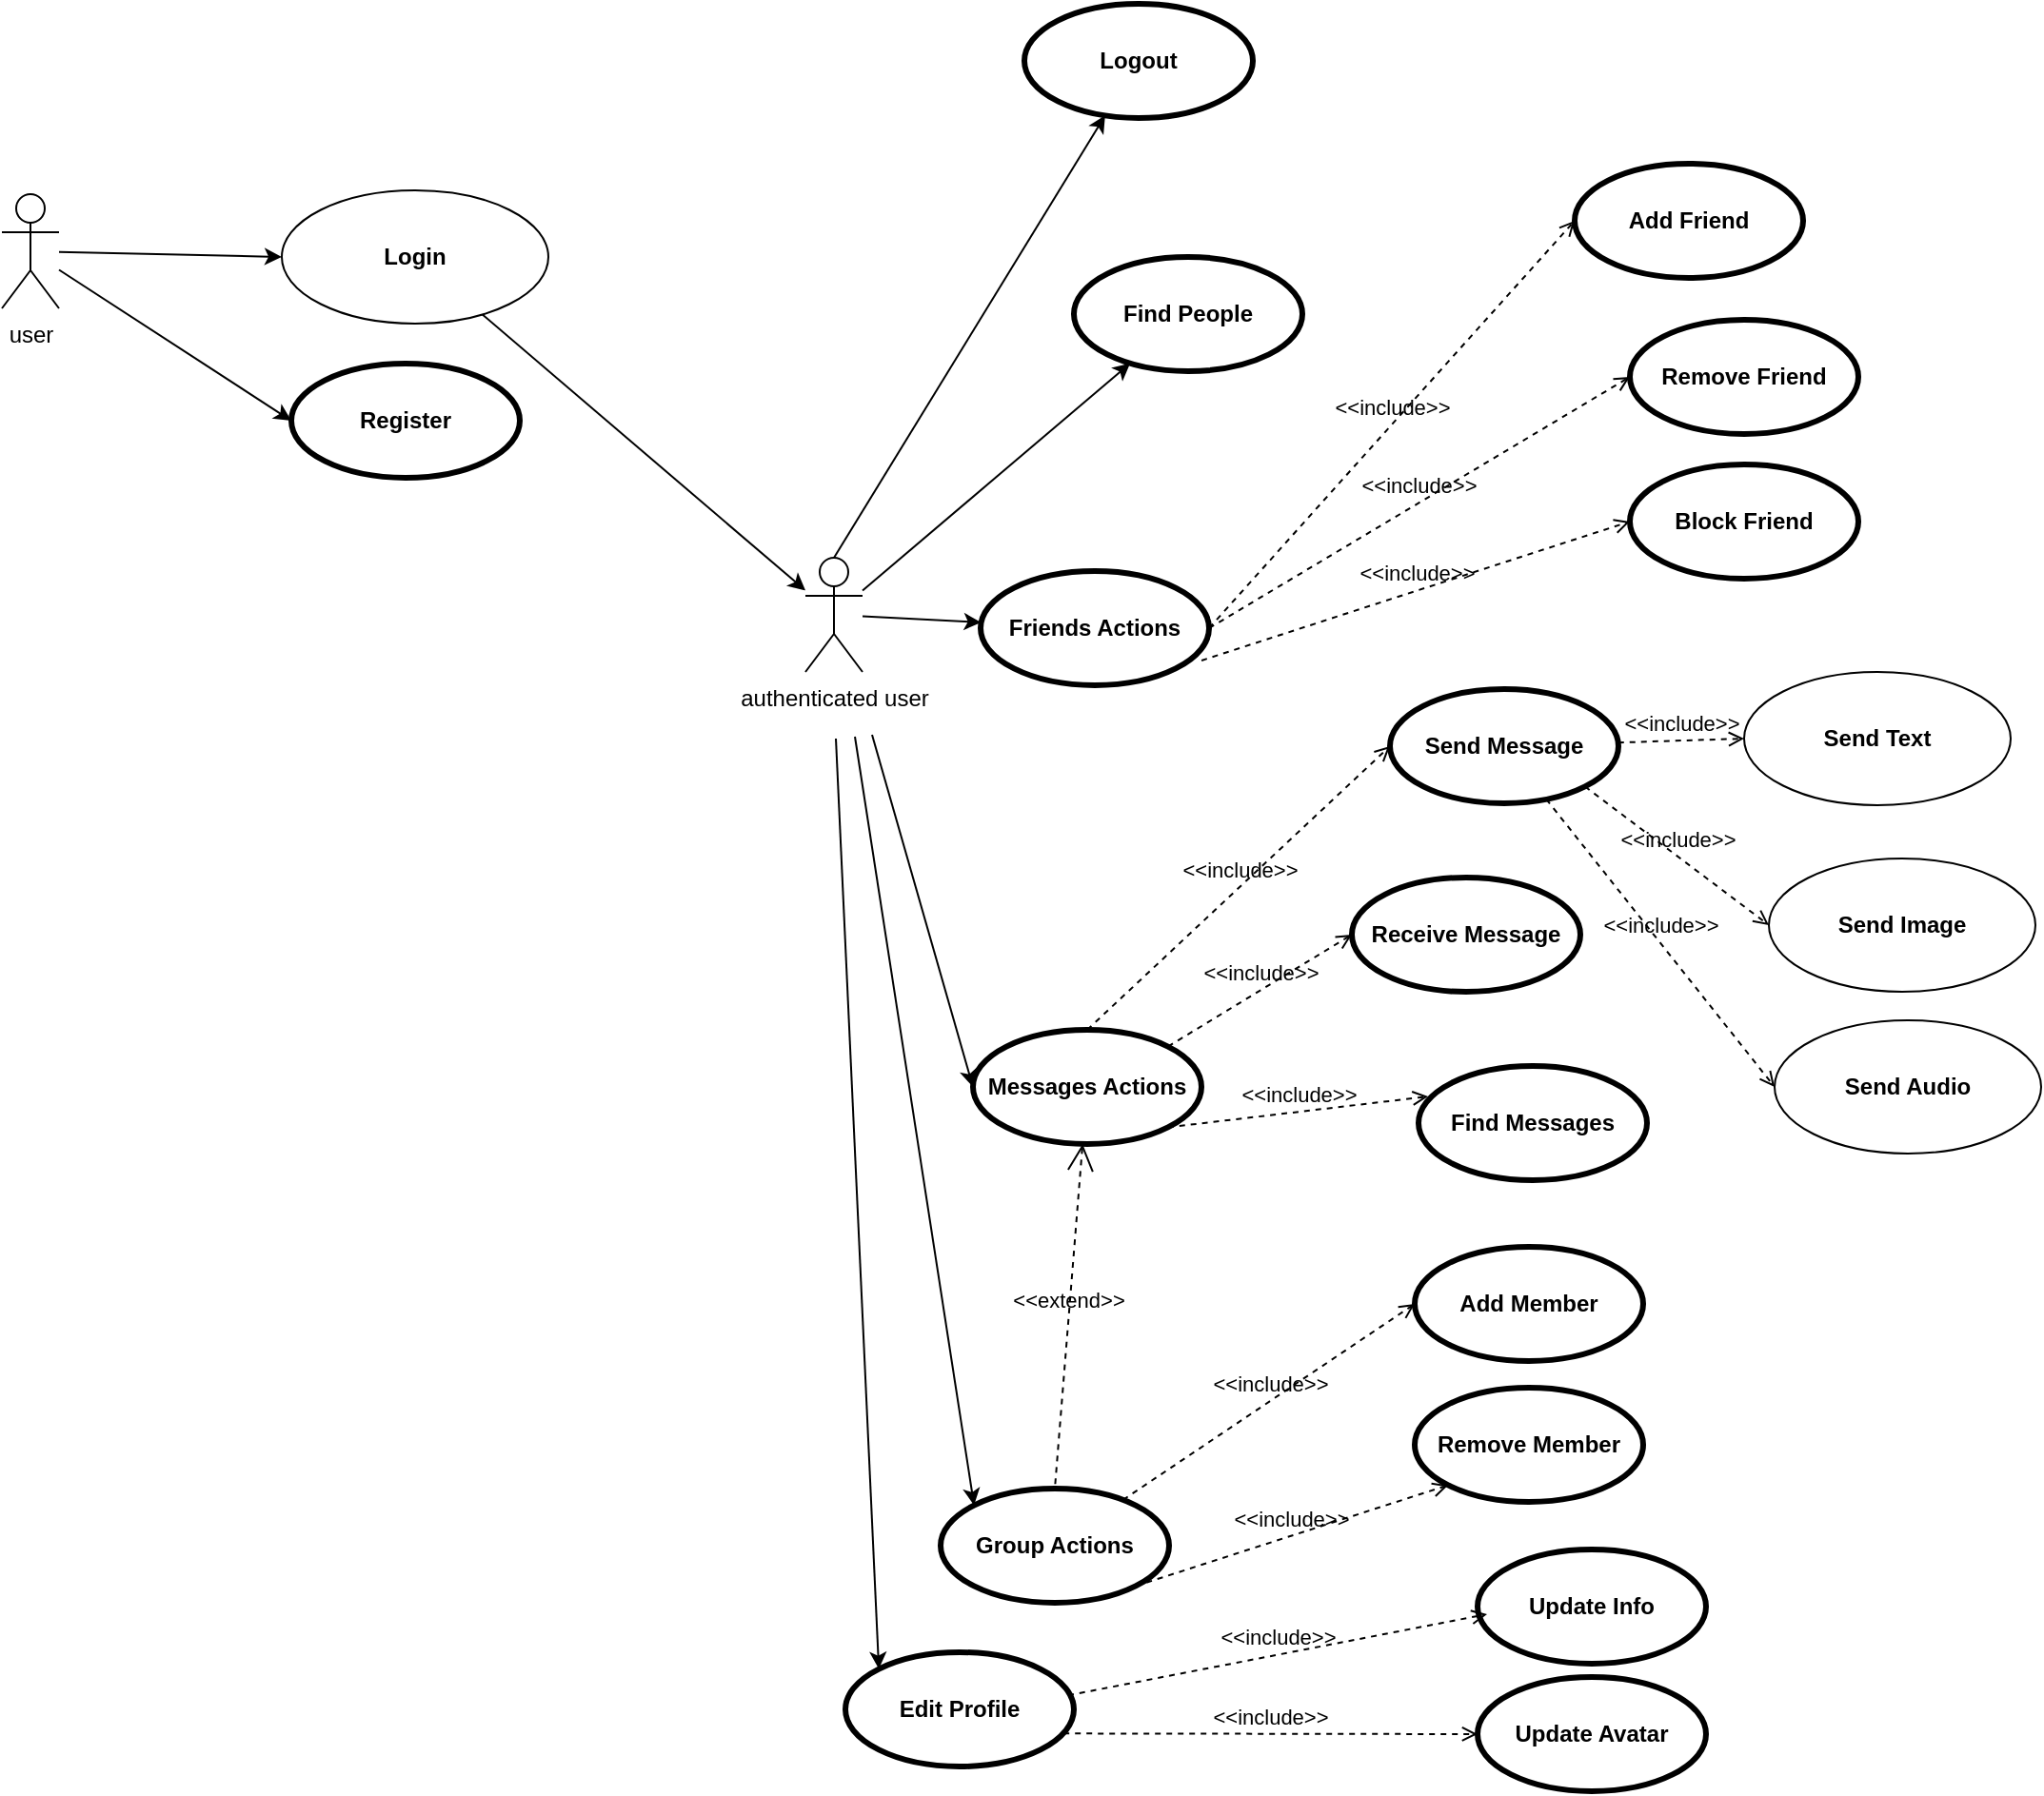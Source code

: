 <mxfile version="13.7.9" type="device"><diagram id="1tqPaZU90aysIyebRyxs" name="Page-1"><mxGraphModel dx="1278" dy="948" grid="0" gridSize="10" guides="1" tooltips="1" connect="1" arrows="1" fold="1" page="0" pageScale="1" pageWidth="850" pageHeight="1100" math="0" shadow="0"><root><mxCell id="0"/><mxCell id="1" parent="0"/><mxCell id="vqHUMTeXw19Fi7oovUrR-19" style="edgeStyle=none;rounded=0;orthogonalLoop=1;jettySize=auto;html=1;entryX=0;entryY=0.5;entryDx=0;entryDy=0;" edge="1" parent="1" source="vqHUMTeXw19Fi7oovUrR-1" target="vqHUMTeXw19Fi7oovUrR-11"><mxGeometry relative="1" as="geometry"><mxPoint x="188" y="191" as="targetPoint"/></mxGeometry></mxCell><mxCell id="vqHUMTeXw19Fi7oovUrR-1" value="user" style="shape=umlActor;html=1;verticalLabelPosition=bottom;verticalAlign=top;align=center;" vertex="1" parent="1"><mxGeometry x="80" y="161" width="30" height="60" as="geometry"/></mxCell><mxCell id="vqHUMTeXw19Fi7oovUrR-8" value="Logout" style="shape=ellipse;html=1;strokeWidth=3;fontStyle=1;whiteSpace=wrap;align=center;perimeter=ellipsePerimeter;" vertex="1" parent="1"><mxGeometry x="617" y="61" width="120" height="60" as="geometry"/></mxCell><mxCell id="vqHUMTeXw19Fi7oovUrR-9" value="Register&lt;span style=&quot;color: rgba(0 , 0 , 0 , 0) ; font-family: monospace ; font-size: 0px ; font-weight: 400&quot;&gt;%3CmxGraphModel%3E%3Croot%3E%3CmxCell%20id%3D%220%22%2F%3E%3CmxCell%20id%3D%221%22%20parent%3D%220%22%2F%3E%3CmxCell%20id%3D%222%22%20value%3D%22Login%22%20style%3D%22shape%3Dellipse%3Bhtml%3D1%3BstrokeWidth%3D3%3BfontStyle%3D1%3BwhiteSpace%3Dwrap%3Balign%3Dcenter%3Bperimeter%3DellipsePerimeter%3B%22%20vertex%3D%221%22%20parent%3D%221%22%3E%3CmxGeometry%20x%3D%22448%22%20y%3D%22301%22%20width%3D%22120%22%20height%3D%2260%22%20as%3D%22geometry%22%2F%3E%3C%2FmxCell%3E%3C%2Froot%3E%3C%2FmxGraphModel%3E&lt;/span&gt;" style="shape=ellipse;html=1;strokeWidth=3;fontStyle=1;whiteSpace=wrap;align=center;perimeter=ellipsePerimeter;" vertex="1" parent="1"><mxGeometry x="232" y="250" width="120" height="60" as="geometry"/></mxCell><mxCell id="vqHUMTeXw19Fi7oovUrR-13" style="rounded=0;orthogonalLoop=1;jettySize=auto;html=1;exitX=0.5;exitY=0;exitDx=0;exitDy=0;exitPerimeter=0;" edge="1" parent="1" source="vqHUMTeXw19Fi7oovUrR-21" target="vqHUMTeXw19Fi7oovUrR-8"><mxGeometry relative="1" as="geometry"><mxPoint x="612" y="201" as="sourcePoint"/></mxGeometry></mxCell><mxCell id="vqHUMTeXw19Fi7oovUrR-14" style="rounded=0;orthogonalLoop=1;jettySize=auto;html=1;entryX=0;entryY=0.5;entryDx=0;entryDy=0;" edge="1" parent="1" source="vqHUMTeXw19Fi7oovUrR-1" target="vqHUMTeXw19Fi7oovUrR-9"><mxGeometry relative="1" as="geometry"/></mxCell><mxCell id="vqHUMTeXw19Fi7oovUrR-24" style="edgeStyle=none;rounded=0;orthogonalLoop=1;jettySize=auto;html=1;" edge="1" parent="1" source="vqHUMTeXw19Fi7oovUrR-11" target="vqHUMTeXw19Fi7oovUrR-21"><mxGeometry relative="1" as="geometry"/></mxCell><mxCell id="vqHUMTeXw19Fi7oovUrR-11" value="&lt;span style=&quot;font-weight: 700&quot;&gt;Login&lt;/span&gt;" style="ellipse;whiteSpace=wrap;html=1;" vertex="1" parent="1"><mxGeometry x="227" y="159" width="140" height="70" as="geometry"/></mxCell><mxCell id="vqHUMTeXw19Fi7oovUrR-15" value="Send Message&lt;span style=&quot;color: rgba(0 , 0 , 0 , 0) ; font-family: monospace ; font-size: 0px ; font-weight: 400&quot;&gt;%3CmxGraphModel%3E%3Croot%3E%3CmxCell%20id%3D%220%22%2F%3E%3CmxCell%20id%3D%221%22%20parent%3D%220%22%2F%3E%3CmxCell%20id%3D%222%22%20value%3D%22Manage%20messages%22%20style%3D%22shape%3Dellipse%3Bhtml%3D1%3BstrokeWidth%3D3%3BfontStyle%3D1%3BwhiteSpace%3Dwrap%3Balign%3Dcenter%3Bperimeter%3DellipsePerimeter%3B%22%20vertex%3D%221%22%20parent%3D%221%22%3E%3CmxGeometry%20x%3D%22221%22%20y%3D%22419%22%20width%3D%22120%22%20height%3D%2260%22%20as%3D%22geometry%22%2F%3E%3C%2FmxCell%3E%3C%2Froot%3E%3C%2FmxGraphModel%3E&lt;/span&gt;" style="shape=ellipse;html=1;strokeWidth=3;fontStyle=1;whiteSpace=wrap;align=center;perimeter=ellipsePerimeter;" vertex="1" parent="1"><mxGeometry x="809" y="421" width="120" height="60" as="geometry"/></mxCell><mxCell id="vqHUMTeXw19Fi7oovUrR-16" value="Receive Message" style="shape=ellipse;html=1;strokeWidth=3;fontStyle=1;whiteSpace=wrap;align=center;perimeter=ellipsePerimeter;" vertex="1" parent="1"><mxGeometry x="789" y="520" width="120" height="60" as="geometry"/></mxCell><mxCell id="vqHUMTeXw19Fi7oovUrR-17" value="Find People&lt;span style=&quot;color: rgba(0 , 0 , 0 , 0) ; font-family: monospace ; font-size: 0px ; font-weight: 400&quot;&gt;%3CmxGraphModel%3E%3Croot%3E%3CmxCell%20id%3D%220%22%2F%3E%3CmxCell%20id%3D%221%22%20parent%3D%220%22%2F%3E%3CmxCell%20id%3D%222%22%20value%3D%22Receive%20Message%22%20style%3D%22shape%3Dellipse%3Bhtml%3D1%3BstrokeWidth%3D3%3BfontStyle%3D1%3BwhiteSpace%3Dwrap%3Balign%3Dcenter%3Bperimeter%3DellipsePerimeter%3B%22%20vertex%3D%221%22%20parent%3D%221%22%3E%3CmxGeometry%20x%3D%22211%22%20y%3D%22471%22%20width%3D%22120%22%20height%3D%2260%22%20as%3D%22geometry%22%2F%3E%3C%2FmxCell%3E%3C%2Froot%3E%3C%2FmxGraphModel%3E&lt;/span&gt;" style="shape=ellipse;html=1;strokeWidth=3;fontStyle=1;whiteSpace=wrap;align=center;perimeter=ellipsePerimeter;" vertex="1" parent="1"><mxGeometry x="643" y="194" width="120" height="60" as="geometry"/></mxCell><mxCell id="vqHUMTeXw19Fi7oovUrR-18" value="Find Messages" style="shape=ellipse;html=1;strokeWidth=3;fontStyle=1;whiteSpace=wrap;align=center;perimeter=ellipsePerimeter;" vertex="1" parent="1"><mxGeometry x="824" y="619" width="120" height="60" as="geometry"/></mxCell><mxCell id="vqHUMTeXw19Fi7oovUrR-26" style="edgeStyle=none;rounded=0;orthogonalLoop=1;jettySize=auto;html=1;" edge="1" parent="1" source="vqHUMTeXw19Fi7oovUrR-21" target="vqHUMTeXw19Fi7oovUrR-17"><mxGeometry relative="1" as="geometry"/></mxCell><mxCell id="vqHUMTeXw19Fi7oovUrR-48" style="edgeStyle=none;rounded=0;orthogonalLoop=1;jettySize=auto;html=1;entryX=0;entryY=0.5;entryDx=0;entryDy=0;" edge="1" parent="1" target="vqHUMTeXw19Fi7oovUrR-47"><mxGeometry relative="1" as="geometry"><mxPoint x="537" y="445" as="sourcePoint"/></mxGeometry></mxCell><mxCell id="vqHUMTeXw19Fi7oovUrR-52" style="edgeStyle=none;rounded=0;orthogonalLoop=1;jettySize=auto;html=1;" edge="1" parent="1" source="vqHUMTeXw19Fi7oovUrR-21" target="vqHUMTeXw19Fi7oovUrR-41"><mxGeometry relative="1" as="geometry"/></mxCell><mxCell id="vqHUMTeXw19Fi7oovUrR-60" style="edgeStyle=none;rounded=0;orthogonalLoop=1;jettySize=auto;html=1;entryX=0;entryY=0;entryDx=0;entryDy=0;" edge="1" parent="1" target="vqHUMTeXw19Fi7oovUrR-59"><mxGeometry relative="1" as="geometry"><mxPoint x="518" y="447" as="sourcePoint"/></mxGeometry></mxCell><mxCell id="vqHUMTeXw19Fi7oovUrR-67" style="edgeStyle=none;rounded=0;orthogonalLoop=1;jettySize=auto;html=1;entryX=0;entryY=0;entryDx=0;entryDy=0;" edge="1" parent="1" target="vqHUMTeXw19Fi7oovUrR-46"><mxGeometry relative="1" as="geometry"><mxPoint x="528" y="446" as="sourcePoint"/></mxGeometry></mxCell><mxCell id="vqHUMTeXw19Fi7oovUrR-21" value="authenticated user" style="shape=umlActor;html=1;verticalLabelPosition=bottom;verticalAlign=top;align=center;" vertex="1" parent="1"><mxGeometry x="502" y="352" width="30" height="60" as="geometry"/></mxCell><mxCell id="vqHUMTeXw19Fi7oovUrR-28" value="&amp;lt;&amp;lt;include&amp;gt;&amp;gt;" style="edgeStyle=none;html=1;endArrow=open;verticalAlign=bottom;dashed=1;labelBackgroundColor=none;entryX=0;entryY=0.5;entryDx=0;entryDy=0;" edge="1" parent="1" source="vqHUMTeXw19Fi7oovUrR-15" target="vqHUMTeXw19Fi7oovUrR-29"><mxGeometry width="160" relative="1" as="geometry"><mxPoint x="914" y="343" as="sourcePoint"/><mxPoint x="1040" y="301" as="targetPoint"/></mxGeometry></mxCell><mxCell id="vqHUMTeXw19Fi7oovUrR-29" value="&lt;span style=&quot;font-weight: 700&quot;&gt;Send Text&lt;/span&gt;" style="ellipse;whiteSpace=wrap;html=1;" vertex="1" parent="1"><mxGeometry x="995" y="412" width="140" height="70" as="geometry"/></mxCell><mxCell id="vqHUMTeXw19Fi7oovUrR-30" value="&lt;span style=&quot;font-weight: 700&quot;&gt;Send Image&lt;/span&gt;" style="ellipse;whiteSpace=wrap;html=1;" vertex="1" parent="1"><mxGeometry x="1008" y="510" width="140" height="70" as="geometry"/></mxCell><mxCell id="vqHUMTeXw19Fi7oovUrR-31" value="&lt;span style=&quot;font-weight: 700&quot;&gt;Send Audio&lt;/span&gt;" style="ellipse;whiteSpace=wrap;html=1;" vertex="1" parent="1"><mxGeometry x="1011" y="595" width="140" height="70" as="geometry"/></mxCell><mxCell id="vqHUMTeXw19Fi7oovUrR-33" value="&amp;lt;&amp;lt;include&amp;gt;&amp;gt;" style="edgeStyle=none;html=1;endArrow=open;verticalAlign=bottom;dashed=1;labelBackgroundColor=none;entryX=0;entryY=0.5;entryDx=0;entryDy=0;exitX=1;exitY=1;exitDx=0;exitDy=0;" edge="1" parent="1" source="vqHUMTeXw19Fi7oovUrR-15" target="vqHUMTeXw19Fi7oovUrR-30"><mxGeometry width="160" relative="1" as="geometry"><mxPoint x="911" y="348" as="sourcePoint"/><mxPoint x="1050" y="311" as="targetPoint"/></mxGeometry></mxCell><mxCell id="vqHUMTeXw19Fi7oovUrR-34" value="&amp;lt;&amp;lt;include&amp;gt;&amp;gt;" style="edgeStyle=none;html=1;endArrow=open;verticalAlign=bottom;dashed=1;labelBackgroundColor=none;entryX=0;entryY=0.5;entryDx=0;entryDy=0;" edge="1" parent="1" source="vqHUMTeXw19Fi7oovUrR-15" target="vqHUMTeXw19Fi7oovUrR-31"><mxGeometry width="160" relative="1" as="geometry"><mxPoint x="928.682" y="350.652" as="sourcePoint"/><mxPoint x="1060" y="321" as="targetPoint"/></mxGeometry></mxCell><mxCell id="vqHUMTeXw19Fi7oovUrR-39" value="Add Friend" style="shape=ellipse;html=1;strokeWidth=3;fontStyle=1;whiteSpace=wrap;align=center;perimeter=ellipsePerimeter;" vertex="1" parent="1"><mxGeometry x="906" y="145" width="120" height="60" as="geometry"/></mxCell><mxCell id="vqHUMTeXw19Fi7oovUrR-40" value="Remove Friend" style="shape=ellipse;html=1;strokeWidth=3;fontStyle=1;whiteSpace=wrap;align=center;perimeter=ellipsePerimeter;" vertex="1" parent="1"><mxGeometry x="935" y="227" width="120" height="60" as="geometry"/></mxCell><mxCell id="vqHUMTeXw19Fi7oovUrR-41" value="Friends Actions" style="shape=ellipse;html=1;strokeWidth=3;fontStyle=1;whiteSpace=wrap;align=center;perimeter=ellipsePerimeter;" vertex="1" parent="1"><mxGeometry x="594" y="359" width="120" height="60" as="geometry"/></mxCell><mxCell id="vqHUMTeXw19Fi7oovUrR-42" value="Block Friend" style="shape=ellipse;html=1;strokeWidth=3;fontStyle=1;whiteSpace=wrap;align=center;perimeter=ellipsePerimeter;" vertex="1" parent="1"><mxGeometry x="935" y="303" width="120" height="60" as="geometry"/></mxCell><mxCell id="vqHUMTeXw19Fi7oovUrR-43" value="&amp;lt;&amp;lt;include&amp;gt;&amp;gt;" style="edgeStyle=none;html=1;endArrow=open;verticalAlign=bottom;dashed=1;labelBackgroundColor=none;exitX=1;exitY=0.5;exitDx=0;exitDy=0;entryX=0;entryY=0.5;entryDx=0;entryDy=0;" edge="1" parent="1" source="vqHUMTeXw19Fi7oovUrR-41" target="vqHUMTeXw19Fi7oovUrR-39"><mxGeometry width="160" relative="1" as="geometry"><mxPoint x="920" y="620" as="sourcePoint"/><mxPoint x="1080" y="620" as="targetPoint"/></mxGeometry></mxCell><mxCell id="vqHUMTeXw19Fi7oovUrR-44" value="&amp;lt;&amp;lt;include&amp;gt;&amp;gt;" style="edgeStyle=none;html=1;endArrow=open;verticalAlign=bottom;dashed=1;labelBackgroundColor=none;entryX=0;entryY=0.5;entryDx=0;entryDy=0;exitX=1;exitY=0.5;exitDx=0;exitDy=0;" edge="1" parent="1" source="vqHUMTeXw19Fi7oovUrR-41" target="vqHUMTeXw19Fi7oovUrR-40"><mxGeometry width="160" relative="1" as="geometry"><mxPoint x="654" y="610" as="sourcePoint"/><mxPoint x="814" y="610" as="targetPoint"/></mxGeometry></mxCell><mxCell id="vqHUMTeXw19Fi7oovUrR-45" value="&amp;lt;&amp;lt;include&amp;gt;&amp;gt;" style="edgeStyle=none;html=1;endArrow=open;verticalAlign=bottom;dashed=1;labelBackgroundColor=none;entryX=0;entryY=0.5;entryDx=0;entryDy=0;exitX=0.967;exitY=0.783;exitDx=0;exitDy=0;exitPerimeter=0;" edge="1" parent="1" source="vqHUMTeXw19Fi7oovUrR-41" target="vqHUMTeXw19Fi7oovUrR-42"><mxGeometry width="160" relative="1" as="geometry"><mxPoint x="785" y="743" as="sourcePoint"/><mxPoint x="945" y="743" as="targetPoint"/></mxGeometry></mxCell><mxCell id="vqHUMTeXw19Fi7oovUrR-46" value="Group Actions" style="shape=ellipse;html=1;strokeWidth=3;fontStyle=1;whiteSpace=wrap;align=center;perimeter=ellipsePerimeter;" vertex="1" parent="1"><mxGeometry x="573" y="841" width="120" height="60" as="geometry"/></mxCell><mxCell id="vqHUMTeXw19Fi7oovUrR-47" value="Messages Actions" style="shape=ellipse;html=1;strokeWidth=3;fontStyle=1;whiteSpace=wrap;align=center;perimeter=ellipsePerimeter;" vertex="1" parent="1"><mxGeometry x="590" y="600" width="120" height="60" as="geometry"/></mxCell><mxCell id="vqHUMTeXw19Fi7oovUrR-49" value="&amp;lt;&amp;lt;include&amp;gt;&amp;gt;" style="edgeStyle=none;html=1;endArrow=open;verticalAlign=bottom;dashed=1;labelBackgroundColor=none;exitX=1;exitY=0;exitDx=0;exitDy=0;entryX=0;entryY=0.5;entryDx=0;entryDy=0;" edge="1" parent="1" source="vqHUMTeXw19Fi7oovUrR-47" target="vqHUMTeXw19Fi7oovUrR-16"><mxGeometry width="160" relative="1" as="geometry"><mxPoint x="727" y="295" as="sourcePoint"/><mxPoint x="887" y="295" as="targetPoint"/></mxGeometry></mxCell><mxCell id="vqHUMTeXw19Fi7oovUrR-50" value="&amp;lt;&amp;lt;include&amp;gt;&amp;gt;" style="edgeStyle=none;html=1;endArrow=open;verticalAlign=bottom;dashed=1;labelBackgroundColor=none;exitX=0.5;exitY=0;exitDx=0;exitDy=0;entryX=0;entryY=0.5;entryDx=0;entryDy=0;" edge="1" parent="1" source="vqHUMTeXw19Fi7oovUrR-47" target="vqHUMTeXw19Fi7oovUrR-15"><mxGeometry width="160" relative="1" as="geometry"><mxPoint x="695" y="426" as="sourcePoint"/><mxPoint x="575" y="495" as="targetPoint"/></mxGeometry></mxCell><mxCell id="vqHUMTeXw19Fi7oovUrR-51" value="&amp;lt;&amp;lt;include&amp;gt;&amp;gt;" style="edgeStyle=none;html=1;endArrow=open;verticalAlign=bottom;dashed=1;labelBackgroundColor=none;exitX=1;exitY=1;exitDx=0;exitDy=0;entryX=0.042;entryY=0.267;entryDx=0;entryDy=0;entryPerimeter=0;" edge="1" parent="1" source="vqHUMTeXw19Fi7oovUrR-47" target="vqHUMTeXw19Fi7oovUrR-18"><mxGeometry width="160" relative="1" as="geometry"><mxPoint x="736" y="436" as="sourcePoint"/><mxPoint x="896" y="436" as="targetPoint"/></mxGeometry></mxCell><mxCell id="vqHUMTeXw19Fi7oovUrR-53" value="&amp;lt;&amp;lt;extend&amp;gt;&amp;gt;" style="edgeStyle=none;html=1;startArrow=open;endArrow=none;startSize=12;verticalAlign=bottom;dashed=1;labelBackgroundColor=none;entryX=0.5;entryY=0;entryDx=0;entryDy=0;" edge="1" parent="1" source="vqHUMTeXw19Fi7oovUrR-47" target="vqHUMTeXw19Fi7oovUrR-46"><mxGeometry width="160" relative="1" as="geometry"><mxPoint x="498" y="650" as="sourcePoint"/><mxPoint x="658" y="650" as="targetPoint"/></mxGeometry></mxCell><mxCell id="vqHUMTeXw19Fi7oovUrR-55" value="Add Member" style="shape=ellipse;html=1;strokeWidth=3;fontStyle=1;whiteSpace=wrap;align=center;perimeter=ellipsePerimeter;" vertex="1" parent="1"><mxGeometry x="822" y="714" width="120" height="60" as="geometry"/></mxCell><mxCell id="vqHUMTeXw19Fi7oovUrR-56" value="Remove Member" style="shape=ellipse;html=1;strokeWidth=3;fontStyle=1;whiteSpace=wrap;align=center;perimeter=ellipsePerimeter;" vertex="1" parent="1"><mxGeometry x="822" y="788" width="120" height="60" as="geometry"/></mxCell><mxCell id="vqHUMTeXw19Fi7oovUrR-59" value="Edit Profile" style="shape=ellipse;html=1;strokeWidth=3;fontStyle=1;whiteSpace=wrap;align=center;perimeter=ellipsePerimeter;" vertex="1" parent="1"><mxGeometry x="523" y="927" width="120" height="60" as="geometry"/></mxCell><mxCell id="vqHUMTeXw19Fi7oovUrR-61" value="Update Info" style="shape=ellipse;html=1;strokeWidth=3;fontStyle=1;whiteSpace=wrap;align=center;perimeter=ellipsePerimeter;" vertex="1" parent="1"><mxGeometry x="855" y="873" width="120" height="60" as="geometry"/></mxCell><mxCell id="vqHUMTeXw19Fi7oovUrR-62" value="Update Avatar" style="shape=ellipse;html=1;strokeWidth=3;fontStyle=1;whiteSpace=wrap;align=center;perimeter=ellipsePerimeter;" vertex="1" parent="1"><mxGeometry x="855" y="940" width="120" height="60" as="geometry"/></mxCell><mxCell id="vqHUMTeXw19Fi7oovUrR-63" value="&amp;lt;&amp;lt;include&amp;gt;&amp;gt;" style="edgeStyle=none;html=1;endArrow=open;verticalAlign=bottom;dashed=1;labelBackgroundColor=none;entryX=0;entryY=0.5;entryDx=0;entryDy=0;" edge="1" parent="1" source="vqHUMTeXw19Fi7oovUrR-46" target="vqHUMTeXw19Fi7oovUrR-55"><mxGeometry width="160" relative="1" as="geometry"><mxPoint x="702.844" y="661.002" as="sourcePoint"/><mxPoint x="839.04" y="645.02" as="targetPoint"/></mxGeometry></mxCell><mxCell id="vqHUMTeXw19Fi7oovUrR-64" value="&amp;lt;&amp;lt;include&amp;gt;&amp;gt;" style="edgeStyle=none;html=1;endArrow=open;verticalAlign=bottom;dashed=1;labelBackgroundColor=none;exitX=1;exitY=1;exitDx=0;exitDy=0;entryX=0;entryY=1;entryDx=0;entryDy=0;" edge="1" parent="1" source="vqHUMTeXw19Fi7oovUrR-46" target="vqHUMTeXw19Fi7oovUrR-56"><mxGeometry width="160" relative="1" as="geometry"><mxPoint x="767.004" y="867.982" as="sourcePoint"/><mxPoint x="903.2" y="852" as="targetPoint"/></mxGeometry></mxCell><mxCell id="vqHUMTeXw19Fi7oovUrR-65" value="&amp;lt;&amp;lt;include&amp;gt;&amp;gt;" style="edgeStyle=none;html=1;endArrow=open;verticalAlign=bottom;dashed=1;labelBackgroundColor=none;exitX=0.975;exitY=0.377;exitDx=0;exitDy=0;exitPerimeter=0;" edge="1" parent="1" source="vqHUMTeXw19Fi7oovUrR-59"><mxGeometry width="160" relative="1" as="geometry"><mxPoint x="718.004" y="922.982" as="sourcePoint"/><mxPoint x="860" y="907" as="targetPoint"/></mxGeometry></mxCell><mxCell id="vqHUMTeXw19Fi7oovUrR-66" value="&amp;lt;&amp;lt;include&amp;gt;&amp;gt;" style="edgeStyle=none;html=1;endArrow=open;verticalAlign=bottom;dashed=1;labelBackgroundColor=none;exitX=0.955;exitY=0.711;exitDx=0;exitDy=0;exitPerimeter=0;entryX=0;entryY=0.5;entryDx=0;entryDy=0;" edge="1" parent="1" source="vqHUMTeXw19Fi7oovUrR-59" target="vqHUMTeXw19Fi7oovUrR-62"><mxGeometry width="160" relative="1" as="geometry"><mxPoint x="725" y="919.62" as="sourcePoint"/><mxPoint x="870" y="917" as="targetPoint"/></mxGeometry></mxCell></root></mxGraphModel></diagram></mxfile>